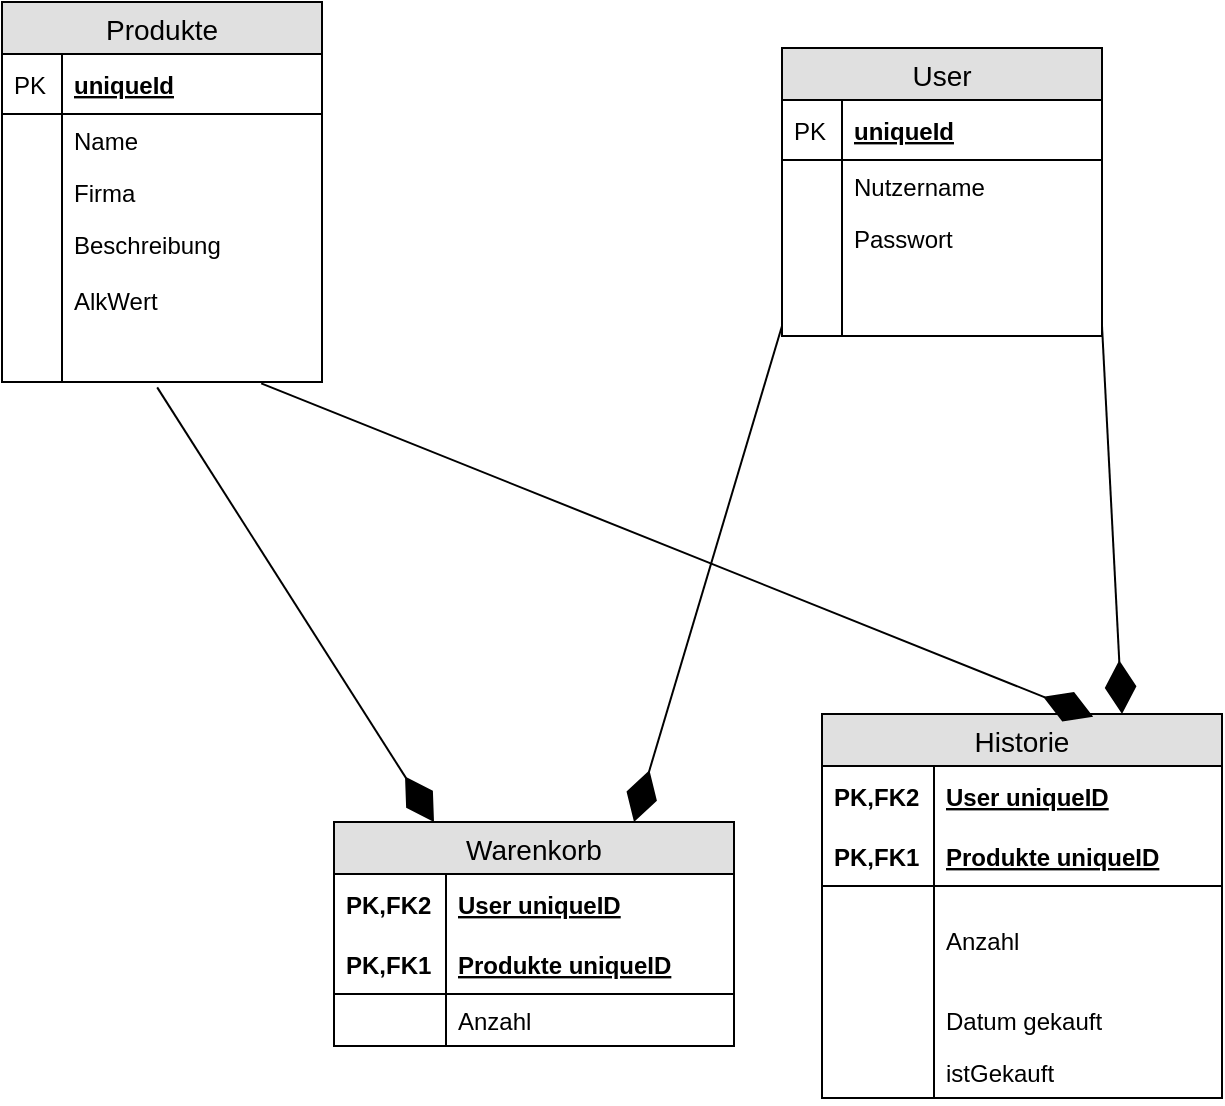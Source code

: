 <mxfile version="10.6.2" type="github"><diagram id="eNSJ3yU_Iv6Qv4_kcICR" name="Page-1"><mxGraphModel dx="1181" dy="645" grid="1" gridSize="10" guides="1" tooltips="1" connect="1" arrows="1" fold="1" page="1" pageScale="1" pageWidth="827" pageHeight="1169" math="0" shadow="0"><root><mxCell id="0"/><mxCell id="1" parent="0"/><mxCell id="00-CfQpN9z_8NfzLe70o-5" value="Produkte" style="swimlane;fontStyle=0;childLayout=stackLayout;horizontal=1;startSize=26;fillColor=#e0e0e0;horizontalStack=0;resizeParent=1;resizeParentMax=0;resizeLast=0;collapsible=1;marginBottom=0;swimlaneFillColor=#ffffff;align=center;fontSize=14;" vertex="1" parent="1"><mxGeometry x="20" y="20" width="160" height="190" as="geometry"/></mxCell><mxCell id="00-CfQpN9z_8NfzLe70o-6" value="uniqueId" style="shape=partialRectangle;top=0;left=0;right=0;bottom=1;align=left;verticalAlign=middle;fillColor=none;spacingLeft=34;spacingRight=4;overflow=hidden;rotatable=0;points=[[0,0.5],[1,0.5]];portConstraint=eastwest;dropTarget=0;fontStyle=5;fontSize=12;" vertex="1" parent="00-CfQpN9z_8NfzLe70o-5"><mxGeometry y="26" width="160" height="30" as="geometry"/></mxCell><mxCell id="00-CfQpN9z_8NfzLe70o-7" value="PK" style="shape=partialRectangle;top=0;left=0;bottom=0;fillColor=none;align=left;verticalAlign=middle;spacingLeft=4;spacingRight=4;overflow=hidden;rotatable=0;points=[];portConstraint=eastwest;part=1;fontSize=12;" vertex="1" connectable="0" parent="00-CfQpN9z_8NfzLe70o-6"><mxGeometry width="30" height="30" as="geometry"/></mxCell><mxCell id="00-CfQpN9z_8NfzLe70o-8" value="Name" style="shape=partialRectangle;top=0;left=0;right=0;bottom=0;align=left;verticalAlign=top;fillColor=none;spacingLeft=34;spacingRight=4;overflow=hidden;rotatable=0;points=[[0,0.5],[1,0.5]];portConstraint=eastwest;dropTarget=0;fontSize=12;" vertex="1" parent="00-CfQpN9z_8NfzLe70o-5"><mxGeometry y="56" width="160" height="26" as="geometry"/></mxCell><mxCell id="00-CfQpN9z_8NfzLe70o-9" value="" style="shape=partialRectangle;top=0;left=0;bottom=0;fillColor=none;align=left;verticalAlign=top;spacingLeft=4;spacingRight=4;overflow=hidden;rotatable=0;points=[];portConstraint=eastwest;part=1;fontSize=12;" vertex="1" connectable="0" parent="00-CfQpN9z_8NfzLe70o-8"><mxGeometry width="30" height="26" as="geometry"/></mxCell><mxCell id="00-CfQpN9z_8NfzLe70o-10" value="Firma" style="shape=partialRectangle;top=0;left=0;right=0;bottom=0;align=left;verticalAlign=top;fillColor=none;spacingLeft=34;spacingRight=4;overflow=hidden;rotatable=0;points=[[0,0.5],[1,0.5]];portConstraint=eastwest;dropTarget=0;fontSize=12;" vertex="1" parent="00-CfQpN9z_8NfzLe70o-5"><mxGeometry y="82" width="160" height="26" as="geometry"/></mxCell><mxCell id="00-CfQpN9z_8NfzLe70o-11" value="" style="shape=partialRectangle;top=0;left=0;bottom=0;fillColor=none;align=left;verticalAlign=top;spacingLeft=4;spacingRight=4;overflow=hidden;rotatable=0;points=[];portConstraint=eastwest;part=1;fontSize=12;" vertex="1" connectable="0" parent="00-CfQpN9z_8NfzLe70o-10"><mxGeometry width="30" height="26" as="geometry"/></mxCell><mxCell id="00-CfQpN9z_8NfzLe70o-12" value="Beschreibung" style="shape=partialRectangle;top=0;left=0;right=0;bottom=0;align=left;verticalAlign=top;fillColor=none;spacingLeft=34;spacingRight=4;overflow=hidden;rotatable=0;points=[[0,0.5],[1,0.5]];portConstraint=eastwest;dropTarget=0;fontSize=12;" vertex="1" parent="00-CfQpN9z_8NfzLe70o-5"><mxGeometry y="108" width="160" height="26" as="geometry"/></mxCell><mxCell id="00-CfQpN9z_8NfzLe70o-13" value="" style="shape=partialRectangle;top=0;left=0;bottom=0;fillColor=none;align=left;verticalAlign=top;spacingLeft=4;spacingRight=4;overflow=hidden;rotatable=0;points=[];portConstraint=eastwest;part=1;fontSize=12;" vertex="1" connectable="0" parent="00-CfQpN9z_8NfzLe70o-12"><mxGeometry width="30" height="26" as="geometry"/></mxCell><mxCell id="00-CfQpN9z_8NfzLe70o-14" value="" style="shape=partialRectangle;top=0;left=0;right=0;bottom=0;align=left;verticalAlign=top;fillColor=none;spacingLeft=34;spacingRight=4;overflow=hidden;rotatable=0;points=[[0,0.5],[1,0.5]];portConstraint=eastwest;dropTarget=0;fontSize=12;" vertex="1" parent="00-CfQpN9z_8NfzLe70o-5"><mxGeometry y="134" width="160" height="56" as="geometry"/></mxCell><mxCell id="00-CfQpN9z_8NfzLe70o-15" value="" style="shape=partialRectangle;top=0;left=0;bottom=0;fillColor=none;align=left;verticalAlign=top;spacingLeft=4;spacingRight=4;overflow=hidden;rotatable=0;points=[];portConstraint=eastwest;part=1;fontSize=12;" vertex="1" connectable="0" parent="00-CfQpN9z_8NfzLe70o-14"><mxGeometry width="30" height="56" as="geometry"/></mxCell><mxCell id="00-CfQpN9z_8NfzLe70o-16" value="User" style="swimlane;fontStyle=0;childLayout=stackLayout;horizontal=1;startSize=26;fillColor=#e0e0e0;horizontalStack=0;resizeParent=1;resizeParentMax=0;resizeLast=0;collapsible=1;marginBottom=0;swimlaneFillColor=#ffffff;align=center;fontSize=14;" vertex="1" parent="1"><mxGeometry x="410" y="43" width="160" height="144" as="geometry"/></mxCell><mxCell id="00-CfQpN9z_8NfzLe70o-17" value="uniqueId" style="shape=partialRectangle;top=0;left=0;right=0;bottom=1;align=left;verticalAlign=middle;fillColor=none;spacingLeft=34;spacingRight=4;overflow=hidden;rotatable=0;points=[[0,0.5],[1,0.5]];portConstraint=eastwest;dropTarget=0;fontStyle=5;fontSize=12;" vertex="1" parent="00-CfQpN9z_8NfzLe70o-16"><mxGeometry y="26" width="160" height="30" as="geometry"/></mxCell><mxCell id="00-CfQpN9z_8NfzLe70o-18" value="PK" style="shape=partialRectangle;top=0;left=0;bottom=0;fillColor=none;align=left;verticalAlign=middle;spacingLeft=4;spacingRight=4;overflow=hidden;rotatable=0;points=[];portConstraint=eastwest;part=1;fontSize=12;" vertex="1" connectable="0" parent="00-CfQpN9z_8NfzLe70o-17"><mxGeometry width="30" height="30" as="geometry"/></mxCell><mxCell id="00-CfQpN9z_8NfzLe70o-19" value="Nutzername" style="shape=partialRectangle;top=0;left=0;right=0;bottom=0;align=left;verticalAlign=top;fillColor=none;spacingLeft=34;spacingRight=4;overflow=hidden;rotatable=0;points=[[0,0.5],[1,0.5]];portConstraint=eastwest;dropTarget=0;fontSize=12;" vertex="1" parent="00-CfQpN9z_8NfzLe70o-16"><mxGeometry y="56" width="160" height="26" as="geometry"/></mxCell><mxCell id="00-CfQpN9z_8NfzLe70o-20" value="" style="shape=partialRectangle;top=0;left=0;bottom=0;fillColor=none;align=left;verticalAlign=top;spacingLeft=4;spacingRight=4;overflow=hidden;rotatable=0;points=[];portConstraint=eastwest;part=1;fontSize=12;" vertex="1" connectable="0" parent="00-CfQpN9z_8NfzLe70o-19"><mxGeometry width="30" height="26" as="geometry"/></mxCell><mxCell id="00-CfQpN9z_8NfzLe70o-21" value="Passwort" style="shape=partialRectangle;top=0;left=0;right=0;bottom=0;align=left;verticalAlign=top;fillColor=none;spacingLeft=34;spacingRight=4;overflow=hidden;rotatable=0;points=[[0,0.5],[1,0.5]];portConstraint=eastwest;dropTarget=0;fontSize=12;" vertex="1" parent="00-CfQpN9z_8NfzLe70o-16"><mxGeometry y="82" width="160" height="26" as="geometry"/></mxCell><mxCell id="00-CfQpN9z_8NfzLe70o-22" value="" style="shape=partialRectangle;top=0;left=0;bottom=0;fillColor=none;align=left;verticalAlign=top;spacingLeft=4;spacingRight=4;overflow=hidden;rotatable=0;points=[];portConstraint=eastwest;part=1;fontSize=12;" vertex="1" connectable="0" parent="00-CfQpN9z_8NfzLe70o-21"><mxGeometry width="30" height="26" as="geometry"/></mxCell><mxCell id="00-CfQpN9z_8NfzLe70o-23" value="" style="shape=partialRectangle;top=0;left=0;right=0;bottom=0;align=left;verticalAlign=top;fillColor=none;spacingLeft=34;spacingRight=4;overflow=hidden;rotatable=0;points=[[0,0.5],[1,0.5]];portConstraint=eastwest;dropTarget=0;fontSize=12;" vertex="1" parent="00-CfQpN9z_8NfzLe70o-16"><mxGeometry y="108" width="160" height="26" as="geometry"/></mxCell><mxCell id="00-CfQpN9z_8NfzLe70o-24" value="" style="shape=partialRectangle;top=0;left=0;bottom=0;fillColor=none;align=left;verticalAlign=top;spacingLeft=4;spacingRight=4;overflow=hidden;rotatable=0;points=[];portConstraint=eastwest;part=1;fontSize=12;" vertex="1" connectable="0" parent="00-CfQpN9z_8NfzLe70o-23"><mxGeometry width="30" height="26" as="geometry"/></mxCell><mxCell id="00-CfQpN9z_8NfzLe70o-25" value="" style="shape=partialRectangle;top=0;left=0;right=0;bottom=0;align=left;verticalAlign=top;fillColor=none;spacingLeft=34;spacingRight=4;overflow=hidden;rotatable=0;points=[[0,0.5],[1,0.5]];portConstraint=eastwest;dropTarget=0;fontSize=12;" vertex="1" parent="00-CfQpN9z_8NfzLe70o-16"><mxGeometry y="134" width="160" height="10" as="geometry"/></mxCell><mxCell id="00-CfQpN9z_8NfzLe70o-26" value="" style="shape=partialRectangle;top=0;left=0;bottom=0;fillColor=none;align=left;verticalAlign=top;spacingLeft=4;spacingRight=4;overflow=hidden;rotatable=0;points=[];portConstraint=eastwest;part=1;fontSize=12;" vertex="1" connectable="0" parent="00-CfQpN9z_8NfzLe70o-25"><mxGeometry width="30" height="10" as="geometry"/></mxCell><mxCell id="00-CfQpN9z_8NfzLe70o-39" value="Warenkorb" style="swimlane;fontStyle=0;childLayout=stackLayout;horizontal=1;startSize=26;fillColor=#e0e0e0;horizontalStack=0;resizeParent=1;resizeParentMax=0;resizeLast=0;collapsible=1;marginBottom=0;swimlaneFillColor=#ffffff;align=center;fontSize=14;" vertex="1" parent="1"><mxGeometry x="186" y="430" width="200" height="112" as="geometry"/></mxCell><mxCell id="00-CfQpN9z_8NfzLe70o-40" value="User uniqueID" style="shape=partialRectangle;top=0;left=0;right=0;bottom=0;align=left;verticalAlign=middle;fillColor=none;spacingLeft=60;spacingRight=4;overflow=hidden;rotatable=0;points=[[0,0.5],[1,0.5]];portConstraint=eastwest;dropTarget=0;fontStyle=5;fontSize=12;" vertex="1" parent="00-CfQpN9z_8NfzLe70o-39"><mxGeometry y="26" width="200" height="30" as="geometry"/></mxCell><mxCell id="00-CfQpN9z_8NfzLe70o-41" value="PK,FK2" style="shape=partialRectangle;fontStyle=1;top=0;left=0;bottom=0;fillColor=none;align=left;verticalAlign=middle;spacingLeft=4;spacingRight=4;overflow=hidden;rotatable=0;points=[];portConstraint=eastwest;part=1;fontSize=12;" vertex="1" connectable="0" parent="00-CfQpN9z_8NfzLe70o-40"><mxGeometry width="56" height="30" as="geometry"/></mxCell><mxCell id="00-CfQpN9z_8NfzLe70o-42" value="Produkte uniqueID" style="shape=partialRectangle;top=0;left=0;right=0;bottom=1;align=left;verticalAlign=middle;fillColor=none;spacingLeft=60;spacingRight=4;overflow=hidden;rotatable=0;points=[[0,0.5],[1,0.5]];portConstraint=eastwest;dropTarget=0;fontStyle=5;fontSize=12;" vertex="1" parent="00-CfQpN9z_8NfzLe70o-39"><mxGeometry y="56" width="200" height="30" as="geometry"/></mxCell><mxCell id="00-CfQpN9z_8NfzLe70o-43" value="PK,FK1" style="shape=partialRectangle;fontStyle=1;top=0;left=0;bottom=0;fillColor=none;align=left;verticalAlign=middle;spacingLeft=4;spacingRight=4;overflow=hidden;rotatable=0;points=[];portConstraint=eastwest;part=1;fontSize=12;" vertex="1" connectable="0" parent="00-CfQpN9z_8NfzLe70o-42"><mxGeometry width="56" height="30" as="geometry"/></mxCell><mxCell id="00-CfQpN9z_8NfzLe70o-46" value="Anzahl" style="shape=partialRectangle;top=0;left=0;right=0;bottom=0;align=left;verticalAlign=top;fillColor=none;spacingLeft=60;spacingRight=4;overflow=hidden;rotatable=0;points=[[0,0.5],[1,0.5]];portConstraint=eastwest;dropTarget=0;fontSize=12;" vertex="1" parent="00-CfQpN9z_8NfzLe70o-39"><mxGeometry y="86" width="200" height="26" as="geometry"/></mxCell><mxCell id="00-CfQpN9z_8NfzLe70o-47" value="" style="shape=partialRectangle;top=0;left=0;bottom=0;fillColor=none;align=left;verticalAlign=top;spacingLeft=4;spacingRight=4;overflow=hidden;rotatable=0;points=[];portConstraint=eastwest;part=1;fontSize=12;" vertex="1" connectable="0" parent="00-CfQpN9z_8NfzLe70o-46"><mxGeometry width="56" height="26" as="geometry"/></mxCell><mxCell id="00-CfQpN9z_8NfzLe70o-48" value="AlkWert" style="shape=partialRectangle;top=0;left=0;right=0;bottom=0;align=left;verticalAlign=top;fillColor=none;spacingLeft=34;spacingRight=4;overflow=hidden;rotatable=0;points=[[0,0.5],[1,0.5]];portConstraint=eastwest;dropTarget=0;fontSize=12;" vertex="1" parent="1"><mxGeometry x="20" y="156" width="160" height="26" as="geometry"/></mxCell><mxCell id="00-CfQpN9z_8NfzLe70o-49" value="" style="shape=partialRectangle;top=0;left=0;bottom=0;fillColor=none;align=left;verticalAlign=top;spacingLeft=4;spacingRight=4;overflow=hidden;rotatable=0;points=[];portConstraint=eastwest;part=1;fontSize=12;" vertex="1" connectable="0" parent="00-CfQpN9z_8NfzLe70o-48"><mxGeometry width="30" height="26" as="geometry"/></mxCell><mxCell id="00-CfQpN9z_8NfzLe70o-54" value="Historie" style="swimlane;fontStyle=0;childLayout=stackLayout;horizontal=1;startSize=26;fillColor=#e0e0e0;horizontalStack=0;resizeParent=1;resizeParentMax=0;resizeLast=0;collapsible=1;marginBottom=0;swimlaneFillColor=#ffffff;align=center;fontSize=14;" vertex="1" parent="1"><mxGeometry x="430" y="376" width="200" height="192" as="geometry"/></mxCell><mxCell id="00-CfQpN9z_8NfzLe70o-55" value="User uniqueID" style="shape=partialRectangle;top=0;left=0;right=0;bottom=0;align=left;verticalAlign=middle;fillColor=none;spacingLeft=60;spacingRight=4;overflow=hidden;rotatable=0;points=[[0,0.5],[1,0.5]];portConstraint=eastwest;dropTarget=0;fontStyle=5;fontSize=12;" vertex="1" parent="00-CfQpN9z_8NfzLe70o-54"><mxGeometry y="26" width="200" height="30" as="geometry"/></mxCell><mxCell id="00-CfQpN9z_8NfzLe70o-56" value="PK,FK2" style="shape=partialRectangle;fontStyle=1;top=0;left=0;bottom=0;fillColor=none;align=left;verticalAlign=middle;spacingLeft=4;spacingRight=4;overflow=hidden;rotatable=0;points=[];portConstraint=eastwest;part=1;fontSize=12;" vertex="1" connectable="0" parent="00-CfQpN9z_8NfzLe70o-55"><mxGeometry width="56" height="30" as="geometry"/></mxCell><mxCell id="00-CfQpN9z_8NfzLe70o-57" value="Produkte uniqueID" style="shape=partialRectangle;top=0;left=0;right=0;bottom=1;align=left;verticalAlign=middle;fillColor=none;spacingLeft=60;spacingRight=4;overflow=hidden;rotatable=0;points=[[0,0.5],[1,0.5]];portConstraint=eastwest;dropTarget=0;fontStyle=5;fontSize=12;" vertex="1" parent="00-CfQpN9z_8NfzLe70o-54"><mxGeometry y="56" width="200" height="30" as="geometry"/></mxCell><mxCell id="00-CfQpN9z_8NfzLe70o-58" value="PK,FK1" style="shape=partialRectangle;fontStyle=1;top=0;left=0;bottom=0;fillColor=none;align=left;verticalAlign=middle;spacingLeft=4;spacingRight=4;overflow=hidden;rotatable=0;points=[];portConstraint=eastwest;part=1;fontSize=12;" vertex="1" connectable="0" parent="00-CfQpN9z_8NfzLe70o-57"><mxGeometry width="56" height="30" as="geometry"/></mxCell><mxCell id="00-CfQpN9z_8NfzLe70o-59" value="&#10;Anzahl&#10;" style="shape=partialRectangle;top=0;left=0;right=0;bottom=0;align=left;verticalAlign=top;fillColor=none;spacingLeft=60;spacingRight=4;overflow=hidden;rotatable=0;points=[[0,0.5],[1,0.5]];portConstraint=eastwest;dropTarget=0;fontSize=12;" vertex="1" parent="00-CfQpN9z_8NfzLe70o-54"><mxGeometry y="86" width="200" height="54" as="geometry"/></mxCell><mxCell id="00-CfQpN9z_8NfzLe70o-60" value="" style="shape=partialRectangle;top=0;left=0;bottom=0;fillColor=none;align=left;verticalAlign=top;spacingLeft=4;spacingRight=4;overflow=hidden;rotatable=0;points=[];portConstraint=eastwest;part=1;fontSize=12;" vertex="1" connectable="0" parent="00-CfQpN9z_8NfzLe70o-59"><mxGeometry width="56" height="54" as="geometry"/></mxCell><mxCell id="00-CfQpN9z_8NfzLe70o-61" value="Datum gekauft" style="shape=partialRectangle;top=0;left=0;right=0;bottom=0;align=left;verticalAlign=top;fillColor=none;spacingLeft=60;spacingRight=4;overflow=hidden;rotatable=0;points=[[0,0.5],[1,0.5]];portConstraint=eastwest;dropTarget=0;fontSize=12;" vertex="1" parent="00-CfQpN9z_8NfzLe70o-54"><mxGeometry y="140" width="200" height="26" as="geometry"/></mxCell><mxCell id="00-CfQpN9z_8NfzLe70o-62" value="" style="shape=partialRectangle;top=0;left=0;bottom=0;fillColor=none;align=left;verticalAlign=top;spacingLeft=4;spacingRight=4;overflow=hidden;rotatable=0;points=[];portConstraint=eastwest;part=1;fontSize=12;" vertex="1" connectable="0" parent="00-CfQpN9z_8NfzLe70o-61"><mxGeometry width="56" height="26" as="geometry"/></mxCell><mxCell id="00-CfQpN9z_8NfzLe70o-63" value="istGekauft" style="shape=partialRectangle;top=0;left=0;right=0;bottom=0;align=left;verticalAlign=top;fillColor=none;spacingLeft=60;spacingRight=4;overflow=hidden;rotatable=0;points=[[0,0.5],[1,0.5]];portConstraint=eastwest;dropTarget=0;fontSize=12;" vertex="1" parent="00-CfQpN9z_8NfzLe70o-54"><mxGeometry y="166" width="200" height="26" as="geometry"/></mxCell><mxCell id="00-CfQpN9z_8NfzLe70o-64" value="" style="shape=partialRectangle;top=0;left=0;bottom=0;fillColor=none;align=left;verticalAlign=top;spacingLeft=4;spacingRight=4;overflow=hidden;rotatable=0;points=[];portConstraint=eastwest;part=1;fontSize=12;" vertex="1" connectable="0" parent="00-CfQpN9z_8NfzLe70o-63"><mxGeometry width="56" height="26" as="geometry"/></mxCell><mxCell id="00-CfQpN9z_8NfzLe70o-72" value="" style="endArrow=diamondThin;endFill=1;endSize=24;html=1;entryX=0.678;entryY=0.007;entryDx=0;entryDy=0;exitX=0.81;exitY=1.012;exitDx=0;exitDy=0;exitPerimeter=0;entryPerimeter=0;" edge="1" parent="1" source="00-CfQpN9z_8NfzLe70o-14" target="00-CfQpN9z_8NfzLe70o-54"><mxGeometry width="160" relative="1" as="geometry"><mxPoint x="436" y="199" as="sourcePoint"/><mxPoint x="290" y="370" as="targetPoint"/><Array as="points"/></mxGeometry></mxCell><mxCell id="00-CfQpN9z_8NfzLe70o-83" value="" style="endArrow=diamondThin;endFill=1;endSize=24;html=1;entryX=0.25;entryY=0;entryDx=0;entryDy=0;exitX=0.485;exitY=1.048;exitDx=0;exitDy=0;exitPerimeter=0;" edge="1" parent="1" source="00-CfQpN9z_8NfzLe70o-14" target="00-CfQpN9z_8NfzLe70o-39"><mxGeometry width="160" relative="1" as="geometry"><mxPoint x="160" y="221" as="sourcePoint"/><mxPoint x="576" y="387" as="targetPoint"/><Array as="points"/></mxGeometry></mxCell><mxCell id="00-CfQpN9z_8NfzLe70o-84" value="" style="endArrow=diamondThin;endFill=1;endSize=24;html=1;entryX=0.75;entryY=0;entryDx=0;entryDy=0;exitX=1;exitY=0.5;exitDx=0;exitDy=0;" edge="1" parent="1" source="00-CfQpN9z_8NfzLe70o-25" target="00-CfQpN9z_8NfzLe70o-54"><mxGeometry width="160" relative="1" as="geometry"><mxPoint x="160" y="221" as="sourcePoint"/><mxPoint x="576" y="387" as="targetPoint"/><Array as="points"/></mxGeometry></mxCell><mxCell id="00-CfQpN9z_8NfzLe70o-85" value="" style="endArrow=diamondThin;endFill=1;endSize=24;html=1;entryX=0.75;entryY=0;entryDx=0;entryDy=0;exitX=0;exitY=0.5;exitDx=0;exitDy=0;" edge="1" parent="1" source="00-CfQpN9z_8NfzLe70o-25" target="00-CfQpN9z_8NfzLe70o-39"><mxGeometry width="160" relative="1" as="geometry"><mxPoint x="580" y="192" as="sourcePoint"/><mxPoint x="590" y="386" as="targetPoint"/><Array as="points"/></mxGeometry></mxCell></root></mxGraphModel></diagram></mxfile>